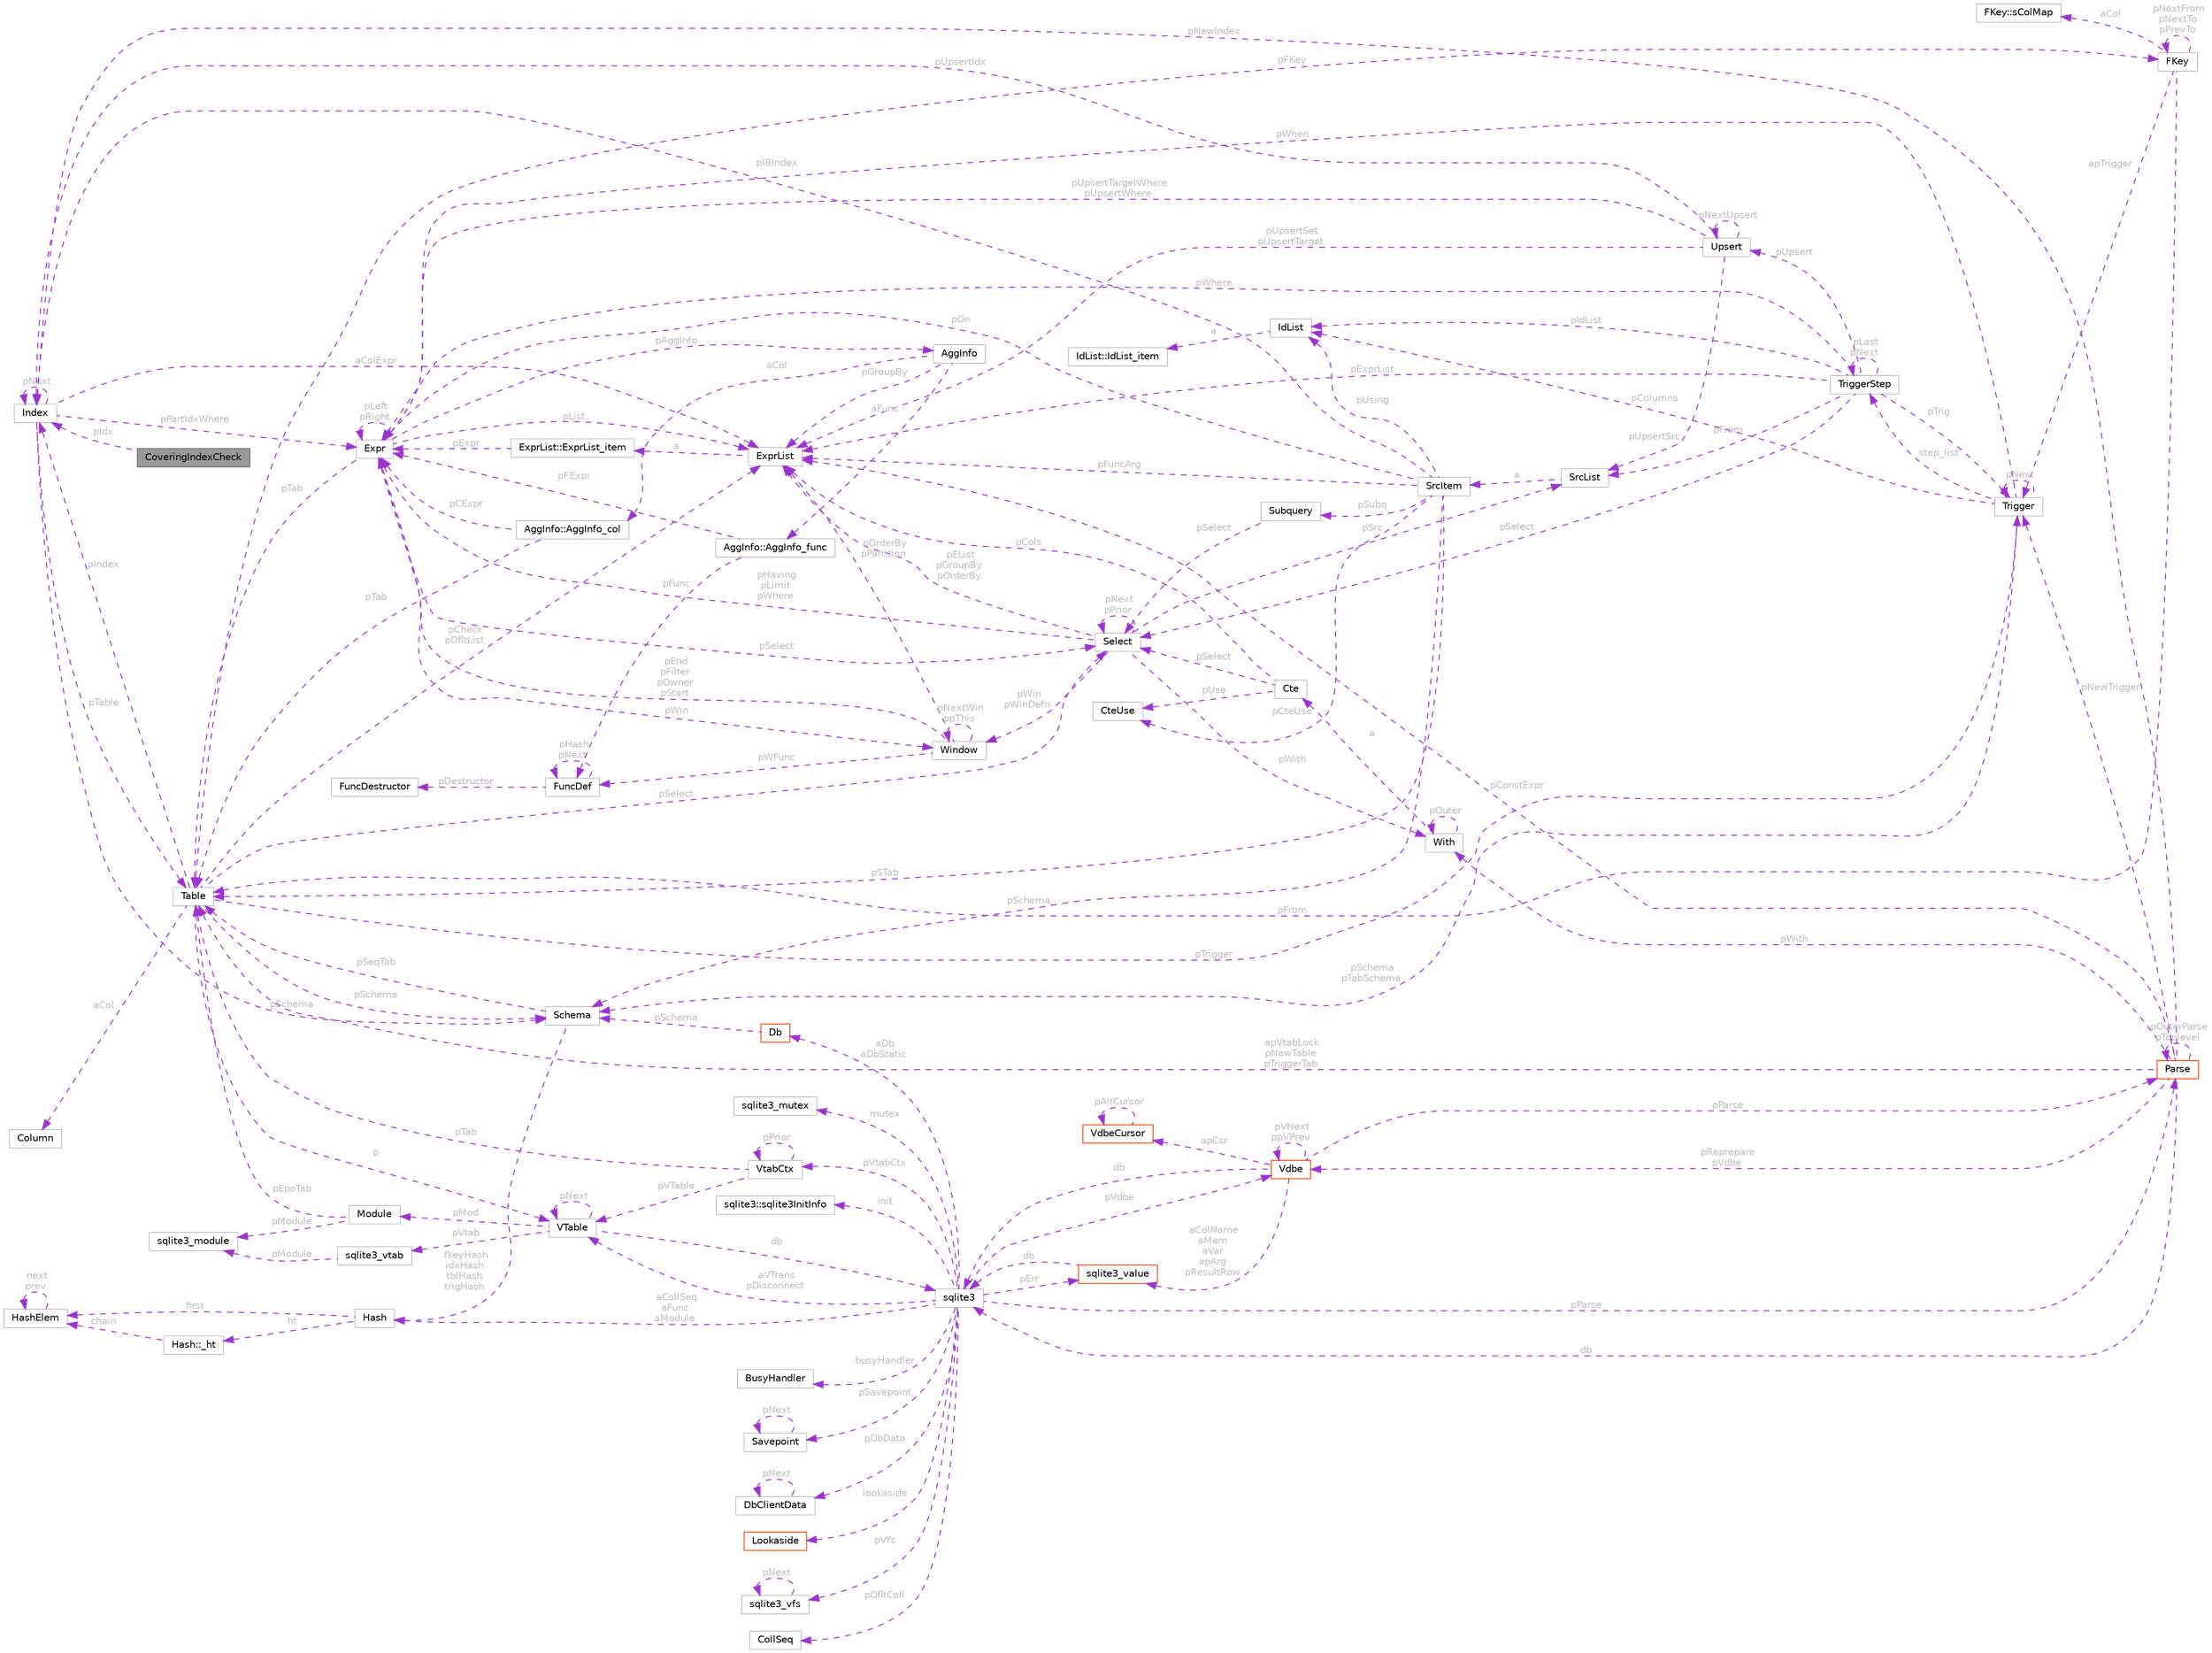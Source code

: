digraph "CoveringIndexCheck"
{
 // LATEX_PDF_SIZE
  bgcolor="transparent";
  edge [fontname=Helvetica,fontsize=10,labelfontname=Helvetica,labelfontsize=10];
  node [fontname=Helvetica,fontsize=10,shape=box,height=0.2,width=0.4];
  rankdir="LR";
  Node1 [id="Node000001",label="CoveringIndexCheck",height=0.2,width=0.4,color="gray40", fillcolor="grey60", style="filled", fontcolor="black",tooltip=" "];
  Node2 -> Node1 [id="edge1_Node000001_Node000002",dir="back",color="darkorchid3",style="dashed",tooltip=" ",label=" pIdx",fontcolor="grey" ];
  Node2 [id="Node000002",label="Index",height=0.2,width=0.4,color="grey75", fillcolor="white", style="filled",URL="$structIndex.html",tooltip=" "];
  Node3 -> Node2 [id="edge2_Node000002_Node000003",dir="back",color="darkorchid3",style="dashed",tooltip=" ",label=" pTable",fontcolor="grey" ];
  Node3 [id="Node000003",label="Table",height=0.2,width=0.4,color="grey75", fillcolor="white", style="filled",URL="$structTable.html",tooltip=" "];
  Node4 -> Node3 [id="edge3_Node000003_Node000004",dir="back",color="darkorchid3",style="dashed",tooltip=" ",label=" aCol",fontcolor="grey" ];
  Node4 [id="Node000004",label="Column",height=0.2,width=0.4,color="grey75", fillcolor="white", style="filled",URL="$structColumn.html",tooltip=" "];
  Node2 -> Node3 [id="edge4_Node000003_Node000002",dir="back",color="darkorchid3",style="dashed",tooltip=" ",label=" pIndex",fontcolor="grey" ];
  Node5 -> Node3 [id="edge5_Node000003_Node000005",dir="back",color="darkorchid3",style="dashed",tooltip=" ",label=" pCheck\npDfltList",fontcolor="grey" ];
  Node5 [id="Node000005",label="ExprList",height=0.2,width=0.4,color="grey75", fillcolor="white", style="filled",URL="$structExprList.html",tooltip=" "];
  Node6 -> Node5 [id="edge6_Node000005_Node000006",dir="back",color="darkorchid3",style="dashed",tooltip=" ",label=" a",fontcolor="grey" ];
  Node6 [id="Node000006",label="ExprList::ExprList_item",height=0.2,width=0.4,color="grey75", fillcolor="white", style="filled",URL="$structExprList_1_1ExprList__item.html",tooltip=" "];
  Node7 -> Node6 [id="edge7_Node000006_Node000007",dir="back",color="darkorchid3",style="dashed",tooltip=" ",label=" pExpr",fontcolor="grey" ];
  Node7 [id="Node000007",label="Expr",height=0.2,width=0.4,color="grey75", fillcolor="white", style="filled",URL="$structExpr.html",tooltip=" "];
  Node7 -> Node7 [id="edge8_Node000007_Node000007",dir="back",color="darkorchid3",style="dashed",tooltip=" ",label=" pLeft\npRight",fontcolor="grey" ];
  Node5 -> Node7 [id="edge9_Node000007_Node000005",dir="back",color="darkorchid3",style="dashed",tooltip=" ",label=" pList",fontcolor="grey" ];
  Node8 -> Node7 [id="edge10_Node000007_Node000008",dir="back",color="darkorchid3",style="dashed",tooltip=" ",label=" pSelect",fontcolor="grey" ];
  Node8 [id="Node000008",label="Select",height=0.2,width=0.4,color="grey75", fillcolor="white", style="filled",URL="$structSelect.html",tooltip=" "];
  Node5 -> Node8 [id="edge11_Node000008_Node000005",dir="back",color="darkorchid3",style="dashed",tooltip=" ",label=" pEList\npGroupBy\npOrderBy",fontcolor="grey" ];
  Node9 -> Node8 [id="edge12_Node000008_Node000009",dir="back",color="darkorchid3",style="dashed",tooltip=" ",label=" pSrc",fontcolor="grey" ];
  Node9 [id="Node000009",label="SrcList",height=0.2,width=0.4,color="grey75", fillcolor="white", style="filled",URL="$structSrcList.html",tooltip=" "];
  Node10 -> Node9 [id="edge13_Node000009_Node000010",dir="back",color="darkorchid3",style="dashed",tooltip=" ",label=" a",fontcolor="grey" ];
  Node10 [id="Node000010",label="SrcItem",height=0.2,width=0.4,color="grey75", fillcolor="white", style="filled",URL="$structSrcItem.html",tooltip=" "];
  Node3 -> Node10 [id="edge14_Node000010_Node000003",dir="back",color="darkorchid3",style="dashed",tooltip=" ",label=" pSTab",fontcolor="grey" ];
  Node5 -> Node10 [id="edge15_Node000010_Node000005",dir="back",color="darkorchid3",style="dashed",tooltip=" ",label=" pFuncArg",fontcolor="grey" ];
  Node2 -> Node10 [id="edge16_Node000010_Node000002",dir="back",color="darkorchid3",style="dashed",tooltip=" ",label=" pIBIndex",fontcolor="grey" ];
  Node11 -> Node10 [id="edge17_Node000010_Node000011",dir="back",color="darkorchid3",style="dashed",tooltip=" ",label=" pCteUse",fontcolor="grey" ];
  Node11 [id="Node000011",label="CteUse",height=0.2,width=0.4,color="grey75", fillcolor="white", style="filled",URL="$structCteUse.html",tooltip=" "];
  Node7 -> Node10 [id="edge18_Node000010_Node000007",dir="back",color="darkorchid3",style="dashed",tooltip=" ",label=" pOn",fontcolor="grey" ];
  Node12 -> Node10 [id="edge19_Node000010_Node000012",dir="back",color="darkorchid3",style="dashed",tooltip=" ",label=" pUsing",fontcolor="grey" ];
  Node12 [id="Node000012",label="IdList",height=0.2,width=0.4,color="grey75", fillcolor="white", style="filled",URL="$structIdList.html",tooltip=" "];
  Node13 -> Node12 [id="edge20_Node000012_Node000013",dir="back",color="darkorchid3",style="dashed",tooltip=" ",label=" a",fontcolor="grey" ];
  Node13 [id="Node000013",label="IdList::IdList_item",height=0.2,width=0.4,color="grey75", fillcolor="white", style="filled",URL="$structIdList_1_1IdList__item.html",tooltip=" "];
  Node14 -> Node10 [id="edge21_Node000010_Node000014",dir="back",color="darkorchid3",style="dashed",tooltip=" ",label=" pSchema",fontcolor="grey" ];
  Node14 [id="Node000014",label="Schema",height=0.2,width=0.4,color="grey75", fillcolor="white", style="filled",URL="$structSchema.html",tooltip=" "];
  Node15 -> Node14 [id="edge22_Node000014_Node000015",dir="back",color="darkorchid3",style="dashed",tooltip=" ",label=" fkeyHash\nidxHash\ntblHash\ntrigHash",fontcolor="grey" ];
  Node15 [id="Node000015",label="Hash",height=0.2,width=0.4,color="grey75", fillcolor="white", style="filled",URL="$structHash.html",tooltip=" "];
  Node16 -> Node15 [id="edge23_Node000015_Node000016",dir="back",color="darkorchid3",style="dashed",tooltip=" ",label=" first",fontcolor="grey" ];
  Node16 [id="Node000016",label="HashElem",height=0.2,width=0.4,color="grey75", fillcolor="white", style="filled",URL="$structHashElem.html",tooltip=" "];
  Node16 -> Node16 [id="edge24_Node000016_Node000016",dir="back",color="darkorchid3",style="dashed",tooltip=" ",label=" next\nprev",fontcolor="grey" ];
  Node17 -> Node15 [id="edge25_Node000015_Node000017",dir="back",color="darkorchid3",style="dashed",tooltip=" ",label=" ht",fontcolor="grey" ];
  Node17 [id="Node000017",label="Hash::_ht",height=0.2,width=0.4,color="grey75", fillcolor="white", style="filled",URL="$structHash_1_1__ht.html",tooltip=" "];
  Node16 -> Node17 [id="edge26_Node000017_Node000016",dir="back",color="darkorchid3",style="dashed",tooltip=" ",label=" chain",fontcolor="grey" ];
  Node3 -> Node14 [id="edge27_Node000014_Node000003",dir="back",color="darkorchid3",style="dashed",tooltip=" ",label=" pSeqTab",fontcolor="grey" ];
  Node18 -> Node10 [id="edge28_Node000010_Node000018",dir="back",color="darkorchid3",style="dashed",tooltip=" ",label=" pSubq",fontcolor="grey" ];
  Node18 [id="Node000018",label="Subquery",height=0.2,width=0.4,color="grey75", fillcolor="white", style="filled",URL="$structSubquery.html",tooltip=" "];
  Node8 -> Node18 [id="edge29_Node000018_Node000008",dir="back",color="darkorchid3",style="dashed",tooltip=" ",label=" pSelect",fontcolor="grey" ];
  Node7 -> Node8 [id="edge30_Node000008_Node000007",dir="back",color="darkorchid3",style="dashed",tooltip=" ",label=" pHaving\npLimit\npWhere",fontcolor="grey" ];
  Node8 -> Node8 [id="edge31_Node000008_Node000008",dir="back",color="darkorchid3",style="dashed",tooltip=" ",label=" pNext\npPrior",fontcolor="grey" ];
  Node19 -> Node8 [id="edge32_Node000008_Node000019",dir="back",color="darkorchid3",style="dashed",tooltip=" ",label=" pWith",fontcolor="grey" ];
  Node19 [id="Node000019",label="With",height=0.2,width=0.4,color="grey75", fillcolor="white", style="filled",URL="$structWith.html",tooltip=" "];
  Node19 -> Node19 [id="edge33_Node000019_Node000019",dir="back",color="darkorchid3",style="dashed",tooltip=" ",label=" pOuter",fontcolor="grey" ];
  Node20 -> Node19 [id="edge34_Node000019_Node000020",dir="back",color="darkorchid3",style="dashed",tooltip=" ",label=" a",fontcolor="grey" ];
  Node20 [id="Node000020",label="Cte",height=0.2,width=0.4,color="grey75", fillcolor="white", style="filled",URL="$structCte.html",tooltip=" "];
  Node5 -> Node20 [id="edge35_Node000020_Node000005",dir="back",color="darkorchid3",style="dashed",tooltip=" ",label=" pCols",fontcolor="grey" ];
  Node8 -> Node20 [id="edge36_Node000020_Node000008",dir="back",color="darkorchid3",style="dashed",tooltip=" ",label=" pSelect",fontcolor="grey" ];
  Node11 -> Node20 [id="edge37_Node000020_Node000011",dir="back",color="darkorchid3",style="dashed",tooltip=" ",label=" pUse",fontcolor="grey" ];
  Node21 -> Node8 [id="edge38_Node000008_Node000021",dir="back",color="darkorchid3",style="dashed",tooltip=" ",label=" pWin\npWinDefn",fontcolor="grey" ];
  Node21 [id="Node000021",label="Window",height=0.2,width=0.4,color="grey75", fillcolor="white", style="filled",URL="$structWindow.html",tooltip=" "];
  Node5 -> Node21 [id="edge39_Node000021_Node000005",dir="back",color="darkorchid3",style="dashed",tooltip=" ",label=" pOrderBy\npPartition",fontcolor="grey" ];
  Node7 -> Node21 [id="edge40_Node000021_Node000007",dir="back",color="darkorchid3",style="dashed",tooltip=" ",label=" pEnd\npFilter\npOwner\npStart",fontcolor="grey" ];
  Node21 -> Node21 [id="edge41_Node000021_Node000021",dir="back",color="darkorchid3",style="dashed",tooltip=" ",label=" pNextWin\nppThis",fontcolor="grey" ];
  Node22 -> Node21 [id="edge42_Node000021_Node000022",dir="back",color="darkorchid3",style="dashed",tooltip=" ",label=" pWFunc",fontcolor="grey" ];
  Node22 [id="Node000022",label="FuncDef",height=0.2,width=0.4,color="grey75", fillcolor="white", style="filled",URL="$structFuncDef.html",tooltip=" "];
  Node22 -> Node22 [id="edge43_Node000022_Node000022",dir="back",color="darkorchid3",style="dashed",tooltip=" ",label=" pHash\npNext",fontcolor="grey" ];
  Node23 -> Node22 [id="edge44_Node000022_Node000023",dir="back",color="darkorchid3",style="dashed",tooltip=" ",label=" pDestructor",fontcolor="grey" ];
  Node23 [id="Node000023",label="FuncDestructor",height=0.2,width=0.4,color="grey75", fillcolor="white", style="filled",URL="$structFuncDestructor.html",tooltip=" "];
  Node24 -> Node7 [id="edge45_Node000007_Node000024",dir="back",color="darkorchid3",style="dashed",tooltip=" ",label=" pAggInfo",fontcolor="grey" ];
  Node24 [id="Node000024",label="AggInfo",height=0.2,width=0.4,color="grey75", fillcolor="white", style="filled",URL="$structAggInfo.html",tooltip=" "];
  Node5 -> Node24 [id="edge46_Node000024_Node000005",dir="back",color="darkorchid3",style="dashed",tooltip=" ",label=" pGroupBy",fontcolor="grey" ];
  Node25 -> Node24 [id="edge47_Node000024_Node000025",dir="back",color="darkorchid3",style="dashed",tooltip=" ",label=" aCol",fontcolor="grey" ];
  Node25 [id="Node000025",label="AggInfo::AggInfo_col",height=0.2,width=0.4,color="grey75", fillcolor="white", style="filled",URL="$structAggInfo_1_1AggInfo__col.html",tooltip=" "];
  Node3 -> Node25 [id="edge48_Node000025_Node000003",dir="back",color="darkorchid3",style="dashed",tooltip=" ",label=" pTab",fontcolor="grey" ];
  Node7 -> Node25 [id="edge49_Node000025_Node000007",dir="back",color="darkorchid3",style="dashed",tooltip=" ",label=" pCExpr",fontcolor="grey" ];
  Node26 -> Node24 [id="edge50_Node000024_Node000026",dir="back",color="darkorchid3",style="dashed",tooltip=" ",label=" aFunc",fontcolor="grey" ];
  Node26 [id="Node000026",label="AggInfo::AggInfo_func",height=0.2,width=0.4,color="grey75", fillcolor="white", style="filled",URL="$structAggInfo_1_1AggInfo__func.html",tooltip=" "];
  Node7 -> Node26 [id="edge51_Node000026_Node000007",dir="back",color="darkorchid3",style="dashed",tooltip=" ",label=" pFExpr",fontcolor="grey" ];
  Node22 -> Node26 [id="edge52_Node000026_Node000022",dir="back",color="darkorchid3",style="dashed",tooltip=" ",label=" pFunc",fontcolor="grey" ];
  Node3 -> Node7 [id="edge53_Node000007_Node000003",dir="back",color="darkorchid3",style="dashed",tooltip=" ",label=" pTab",fontcolor="grey" ];
  Node21 -> Node7 [id="edge54_Node000007_Node000021",dir="back",color="darkorchid3",style="dashed",tooltip=" ",label=" pWin",fontcolor="grey" ];
  Node27 -> Node3 [id="edge55_Node000003_Node000027",dir="back",color="darkorchid3",style="dashed",tooltip=" ",label=" pFKey",fontcolor="grey" ];
  Node27 [id="Node000027",label="FKey",height=0.2,width=0.4,color="grey75", fillcolor="white", style="filled",URL="$structFKey.html",tooltip=" "];
  Node3 -> Node27 [id="edge56_Node000027_Node000003",dir="back",color="darkorchid3",style="dashed",tooltip=" ",label=" pFrom",fontcolor="grey" ];
  Node27 -> Node27 [id="edge57_Node000027_Node000027",dir="back",color="darkorchid3",style="dashed",tooltip=" ",label=" pNextFrom\npNextTo\npPrevTo",fontcolor="grey" ];
  Node28 -> Node27 [id="edge58_Node000027_Node000028",dir="back",color="darkorchid3",style="dashed",tooltip=" ",label=" apTrigger",fontcolor="grey" ];
  Node28 [id="Node000028",label="Trigger",height=0.2,width=0.4,color="grey75", fillcolor="white", style="filled",URL="$structTrigger.html",tooltip=" "];
  Node7 -> Node28 [id="edge59_Node000028_Node000007",dir="back",color="darkorchid3",style="dashed",tooltip=" ",label=" pWhen",fontcolor="grey" ];
  Node12 -> Node28 [id="edge60_Node000028_Node000012",dir="back",color="darkorchid3",style="dashed",tooltip=" ",label=" pColumns",fontcolor="grey" ];
  Node14 -> Node28 [id="edge61_Node000028_Node000014",dir="back",color="darkorchid3",style="dashed",tooltip=" ",label=" pSchema\npTabSchema",fontcolor="grey" ];
  Node29 -> Node28 [id="edge62_Node000028_Node000029",dir="back",color="darkorchid3",style="dashed",tooltip=" ",label=" step_list",fontcolor="grey" ];
  Node29 [id="Node000029",label="TriggerStep",height=0.2,width=0.4,color="grey75", fillcolor="white", style="filled",URL="$structTriggerStep.html",tooltip=" "];
  Node28 -> Node29 [id="edge63_Node000029_Node000028",dir="back",color="darkorchid3",style="dashed",tooltip=" ",label=" pTrig",fontcolor="grey" ];
  Node8 -> Node29 [id="edge64_Node000029_Node000008",dir="back",color="darkorchid3",style="dashed",tooltip=" ",label=" pSelect",fontcolor="grey" ];
  Node9 -> Node29 [id="edge65_Node000029_Node000009",dir="back",color="darkorchid3",style="dashed",tooltip=" ",label=" pFrom",fontcolor="grey" ];
  Node7 -> Node29 [id="edge66_Node000029_Node000007",dir="back",color="darkorchid3",style="dashed",tooltip=" ",label=" pWhere",fontcolor="grey" ];
  Node5 -> Node29 [id="edge67_Node000029_Node000005",dir="back",color="darkorchid3",style="dashed",tooltip=" ",label=" pExprList",fontcolor="grey" ];
  Node12 -> Node29 [id="edge68_Node000029_Node000012",dir="back",color="darkorchid3",style="dashed",tooltip=" ",label=" pIdList",fontcolor="grey" ];
  Node30 -> Node29 [id="edge69_Node000029_Node000030",dir="back",color="darkorchid3",style="dashed",tooltip=" ",label=" pUpsert",fontcolor="grey" ];
  Node30 [id="Node000030",label="Upsert",height=0.2,width=0.4,color="grey75", fillcolor="white", style="filled",URL="$structUpsert.html",tooltip=" "];
  Node5 -> Node30 [id="edge70_Node000030_Node000005",dir="back",color="darkorchid3",style="dashed",tooltip=" ",label=" pUpsertSet\npUpsertTarget",fontcolor="grey" ];
  Node7 -> Node30 [id="edge71_Node000030_Node000007",dir="back",color="darkorchid3",style="dashed",tooltip=" ",label=" pUpsertTargetWhere\npUpsertWhere",fontcolor="grey" ];
  Node30 -> Node30 [id="edge72_Node000030_Node000030",dir="back",color="darkorchid3",style="dashed",tooltip=" ",label=" pNextUpsert",fontcolor="grey" ];
  Node2 -> Node30 [id="edge73_Node000030_Node000002",dir="back",color="darkorchid3",style="dashed",tooltip=" ",label=" pUpsertIdx",fontcolor="grey" ];
  Node9 -> Node30 [id="edge74_Node000030_Node000009",dir="back",color="darkorchid3",style="dashed",tooltip=" ",label=" pUpsertSrc",fontcolor="grey" ];
  Node29 -> Node29 [id="edge75_Node000029_Node000029",dir="back",color="darkorchid3",style="dashed",tooltip=" ",label=" pLast\npNext",fontcolor="grey" ];
  Node28 -> Node28 [id="edge76_Node000028_Node000028",dir="back",color="darkorchid3",style="dashed",tooltip=" ",label=" pNext",fontcolor="grey" ];
  Node31 -> Node27 [id="edge77_Node000027_Node000031",dir="back",color="darkorchid3",style="dashed",tooltip=" ",label=" aCol",fontcolor="grey" ];
  Node31 [id="Node000031",label="FKey::sColMap",height=0.2,width=0.4,color="grey75", fillcolor="white", style="filled",URL="$structFKey_1_1sColMap.html",tooltip=" "];
  Node8 -> Node3 [id="edge78_Node000003_Node000008",dir="back",color="darkorchid3",style="dashed",tooltip=" ",label=" pSelect",fontcolor="grey" ];
  Node32 -> Node3 [id="edge79_Node000003_Node000032",dir="back",color="darkorchid3",style="dashed",tooltip=" ",label=" p",fontcolor="grey" ];
  Node32 [id="Node000032",label="VTable",height=0.2,width=0.4,color="grey75", fillcolor="white", style="filled",URL="$structVTable.html",tooltip=" "];
  Node33 -> Node32 [id="edge80_Node000032_Node000033",dir="back",color="darkorchid3",style="dashed",tooltip=" ",label=" db",fontcolor="grey" ];
  Node33 [id="Node000033",label="sqlite3",height=0.2,width=0.4,color="grey75", fillcolor="white", style="filled",URL="$structsqlite3.html",tooltip=" "];
  Node34 -> Node33 [id="edge81_Node000033_Node000034",dir="back",color="darkorchid3",style="dashed",tooltip=" ",label=" pVfs",fontcolor="grey" ];
  Node34 [id="Node000034",label="sqlite3_vfs",height=0.2,width=0.4,color="grey75", fillcolor="white", style="filled",URL="$structsqlite3__vfs.html",tooltip=" "];
  Node34 -> Node34 [id="edge82_Node000034_Node000034",dir="back",color="darkorchid3",style="dashed",tooltip=" ",label=" pNext",fontcolor="grey" ];
  Node35 -> Node33 [id="edge83_Node000033_Node000035",dir="back",color="darkorchid3",style="dashed",tooltip=" ",label=" pVdbe",fontcolor="grey" ];
  Node35 [id="Node000035",label="Vdbe",height=0.2,width=0.4,color="orangered", fillcolor="white", style="filled",URL="$structVdbe.html",tooltip=" "];
  Node33 -> Node35 [id="edge84_Node000035_Node000033",dir="back",color="darkorchid3",style="dashed",tooltip=" ",label=" db",fontcolor="grey" ];
  Node35 -> Node35 [id="edge85_Node000035_Node000035",dir="back",color="darkorchid3",style="dashed",tooltip=" ",label=" pVNext\nppVPrev",fontcolor="grey" ];
  Node36 -> Node35 [id="edge86_Node000035_Node000036",dir="back",color="darkorchid3",style="dashed",tooltip=" ",label=" pParse",fontcolor="grey" ];
  Node36 [id="Node000036",label="Parse",height=0.2,width=0.4,color="orangered", fillcolor="white", style="filled",URL="$structParse.html",tooltip=" "];
  Node33 -> Node36 [id="edge87_Node000036_Node000033",dir="back",color="darkorchid3",style="dashed",tooltip=" ",label=" db",fontcolor="grey" ];
  Node35 -> Node36 [id="edge88_Node000036_Node000035",dir="back",color="darkorchid3",style="dashed",tooltip=" ",label=" pReprepare\npVdbe",fontcolor="grey" ];
  Node5 -> Node36 [id="edge89_Node000036_Node000005",dir="back",color="darkorchid3",style="dashed",tooltip=" ",label=" pConstExpr",fontcolor="grey" ];
  Node36 -> Node36 [id="edge90_Node000036_Node000036",dir="back",color="darkorchid3",style="dashed",tooltip=" ",label=" pOuterParse\npToplevel",fontcolor="grey" ];
  Node3 -> Node36 [id="edge91_Node000036_Node000003",dir="back",color="darkorchid3",style="dashed",tooltip=" ",label=" apVtabLock\npNewTable\npTriggerTab",fontcolor="grey" ];
  Node2 -> Node36 [id="edge92_Node000036_Node000002",dir="back",color="darkorchid3",style="dashed",tooltip=" ",label=" pNewIndex",fontcolor="grey" ];
  Node28 -> Node36 [id="edge93_Node000036_Node000028",dir="back",color="darkorchid3",style="dashed",tooltip=" ",label=" pNewTrigger",fontcolor="grey" ];
  Node19 -> Node36 [id="edge94_Node000036_Node000019",dir="back",color="darkorchid3",style="dashed",tooltip=" ",label=" pWith",fontcolor="grey" ];
  Node45 -> Node35 [id="edge95_Node000035_Node000045",dir="back",color="darkorchid3",style="dashed",tooltip=" ",label=" aColName\naMem\naVar\napArg\npResultRow",fontcolor="grey" ];
  Node45 [id="Node000045",label="sqlite3_value",height=0.2,width=0.4,color="orangered", fillcolor="white", style="filled",URL="$structsqlite3__value.html",tooltip=" "];
  Node33 -> Node45 [id="edge96_Node000045_Node000033",dir="back",color="darkorchid3",style="dashed",tooltip=" ",label=" db",fontcolor="grey" ];
  Node54 -> Node35 [id="edge97_Node000035_Node000054",dir="back",color="darkorchid3",style="dashed",tooltip=" ",label=" apCsr",fontcolor="grey" ];
  Node54 [id="Node000054",label="VdbeCursor",height=0.2,width=0.4,color="orangered", fillcolor="white", style="filled",URL="$structVdbeCursor.html",tooltip=" "];
  Node54 -> Node54 [id="edge98_Node000054_Node000054",dir="back",color="darkorchid3",style="dashed",tooltip=" ",label=" pAltCursor",fontcolor="grey" ];
  Node47 -> Node33 [id="edge99_Node000033_Node000047",dir="back",color="darkorchid3",style="dashed",tooltip=" ",label=" pDfltColl",fontcolor="grey" ];
  Node47 [id="Node000047",label="CollSeq",height=0.2,width=0.4,color="grey75", fillcolor="white", style="filled",URL="$structCollSeq.html",tooltip=" "];
  Node71 -> Node33 [id="edge100_Node000033_Node000071",dir="back",color="darkorchid3",style="dashed",tooltip=" ",label=" mutex",fontcolor="grey" ];
  Node71 [id="Node000071",label="sqlite3_mutex",height=0.2,width=0.4,color="grey75", fillcolor="white", style="filled",URL="$structsqlite3__mutex.html",tooltip=" "];
  Node89 -> Node33 [id="edge101_Node000033_Node000089",dir="back",color="darkorchid3",style="dashed",tooltip=" ",label=" aDb\naDbStatic",fontcolor="grey" ];
  Node89 [id="Node000089",label="Db",height=0.2,width=0.4,color="orangered", fillcolor="white", style="filled",URL="$structDb.html",tooltip=" "];
  Node14 -> Node89 [id="edge102_Node000089_Node000014",dir="back",color="darkorchid3",style="dashed",tooltip=" ",label=" pSchema",fontcolor="grey" ];
  Node90 -> Node33 [id="edge103_Node000033_Node000090",dir="back",color="darkorchid3",style="dashed",tooltip=" ",label=" init",fontcolor="grey" ];
  Node90 [id="Node000090",label="sqlite3::sqlite3InitInfo",height=0.2,width=0.4,color="grey75", fillcolor="white", style="filled",URL="$structsqlite3_1_1sqlite3InitInfo.html",tooltip=" "];
  Node36 -> Node33 [id="edge104_Node000033_Node000036",dir="back",color="darkorchid3",style="dashed",tooltip=" ",label=" pParse",fontcolor="grey" ];
  Node45 -> Node33 [id="edge105_Node000033_Node000045",dir="back",color="darkorchid3",style="dashed",tooltip=" ",label=" pErr",fontcolor="grey" ];
  Node91 -> Node33 [id="edge106_Node000033_Node000091",dir="back",color="darkorchid3",style="dashed",tooltip=" ",label=" lookaside",fontcolor="grey" ];
  Node91 [id="Node000091",label="Lookaside",height=0.2,width=0.4,color="orangered", fillcolor="white", style="filled",URL="$structLookaside.html",tooltip=" "];
  Node15 -> Node33 [id="edge107_Node000033_Node000015",dir="back",color="darkorchid3",style="dashed",tooltip=" ",label=" aCollSeq\naFunc\naModule",fontcolor="grey" ];
  Node93 -> Node33 [id="edge108_Node000033_Node000093",dir="back",color="darkorchid3",style="dashed",tooltip=" ",label=" pVtabCtx",fontcolor="grey" ];
  Node93 [id="Node000093",label="VtabCtx",height=0.2,width=0.4,color="grey75", fillcolor="white", style="filled",URL="$structVtabCtx.html",tooltip=" "];
  Node32 -> Node93 [id="edge109_Node000093_Node000032",dir="back",color="darkorchid3",style="dashed",tooltip=" ",label=" pVTable",fontcolor="grey" ];
  Node3 -> Node93 [id="edge110_Node000093_Node000003",dir="back",color="darkorchid3",style="dashed",tooltip=" ",label=" pTab",fontcolor="grey" ];
  Node93 -> Node93 [id="edge111_Node000093_Node000093",dir="back",color="darkorchid3",style="dashed",tooltip=" ",label=" pPrior",fontcolor="grey" ];
  Node32 -> Node33 [id="edge112_Node000033_Node000032",dir="back",color="darkorchid3",style="dashed",tooltip=" ",label=" aVTrans\npDisconnect",fontcolor="grey" ];
  Node94 -> Node33 [id="edge113_Node000033_Node000094",dir="back",color="darkorchid3",style="dashed",tooltip=" ",label=" busyHandler",fontcolor="grey" ];
  Node94 [id="Node000094",label="BusyHandler",height=0.2,width=0.4,color="grey75", fillcolor="white", style="filled",URL="$structBusyHandler.html",tooltip=" "];
  Node95 -> Node33 [id="edge114_Node000033_Node000095",dir="back",color="darkorchid3",style="dashed",tooltip=" ",label=" pSavepoint",fontcolor="grey" ];
  Node95 [id="Node000095",label="Savepoint",height=0.2,width=0.4,color="grey75", fillcolor="white", style="filled",URL="$structSavepoint.html",tooltip=" "];
  Node95 -> Node95 [id="edge115_Node000095_Node000095",dir="back",color="darkorchid3",style="dashed",tooltip=" ",label=" pNext",fontcolor="grey" ];
  Node96 -> Node33 [id="edge116_Node000033_Node000096",dir="back",color="darkorchid3",style="dashed",tooltip=" ",label=" pDbData",fontcolor="grey" ];
  Node96 [id="Node000096",label="DbClientData",height=0.2,width=0.4,color="grey75", fillcolor="white", style="filled",URL="$structDbClientData.html",tooltip=" "];
  Node96 -> Node96 [id="edge117_Node000096_Node000096",dir="back",color="darkorchid3",style="dashed",tooltip=" ",label=" pNext",fontcolor="grey" ];
  Node97 -> Node32 [id="edge118_Node000032_Node000097",dir="back",color="darkorchid3",style="dashed",tooltip=" ",label=" pMod",fontcolor="grey" ];
  Node97 [id="Node000097",label="Module",height=0.2,width=0.4,color="grey75", fillcolor="white", style="filled",URL="$structModule.html",tooltip=" "];
  Node75 -> Node97 [id="edge119_Node000097_Node000075",dir="back",color="darkorchid3",style="dashed",tooltip=" ",label=" pModule",fontcolor="grey" ];
  Node75 [id="Node000075",label="sqlite3_module",height=0.2,width=0.4,color="grey75", fillcolor="white", style="filled",URL="$structsqlite3__module.html",tooltip=" "];
  Node3 -> Node97 [id="edge120_Node000097_Node000003",dir="back",color="darkorchid3",style="dashed",tooltip=" ",label=" pEpoTab",fontcolor="grey" ];
  Node74 -> Node32 [id="edge121_Node000032_Node000074",dir="back",color="darkorchid3",style="dashed",tooltip=" ",label=" pVtab",fontcolor="grey" ];
  Node74 [id="Node000074",label="sqlite3_vtab",height=0.2,width=0.4,color="grey75", fillcolor="white", style="filled",URL="$structsqlite3__vtab.html",tooltip=" "];
  Node75 -> Node74 [id="edge122_Node000074_Node000075",dir="back",color="darkorchid3",style="dashed",tooltip=" ",label=" pModule",fontcolor="grey" ];
  Node32 -> Node32 [id="edge123_Node000032_Node000032",dir="back",color="darkorchid3",style="dashed",tooltip=" ",label=" pNext",fontcolor="grey" ];
  Node28 -> Node3 [id="edge124_Node000003_Node000028",dir="back",color="darkorchid3",style="dashed",tooltip=" ",label=" pTrigger",fontcolor="grey" ];
  Node14 -> Node3 [id="edge125_Node000003_Node000014",dir="back",color="darkorchid3",style="dashed",tooltip=" ",label=" pSchema",fontcolor="grey" ];
  Node2 -> Node2 [id="edge126_Node000002_Node000002",dir="back",color="darkorchid3",style="dashed",tooltip=" ",label=" pNext",fontcolor="grey" ];
  Node14 -> Node2 [id="edge127_Node000002_Node000014",dir="back",color="darkorchid3",style="dashed",tooltip=" ",label=" pSchema",fontcolor="grey" ];
  Node7 -> Node2 [id="edge128_Node000002_Node000007",dir="back",color="darkorchid3",style="dashed",tooltip=" ",label=" pPartIdxWhere",fontcolor="grey" ];
  Node5 -> Node2 [id="edge129_Node000002_Node000005",dir="back",color="darkorchid3",style="dashed",tooltip=" ",label=" aColExpr",fontcolor="grey" ];
}
